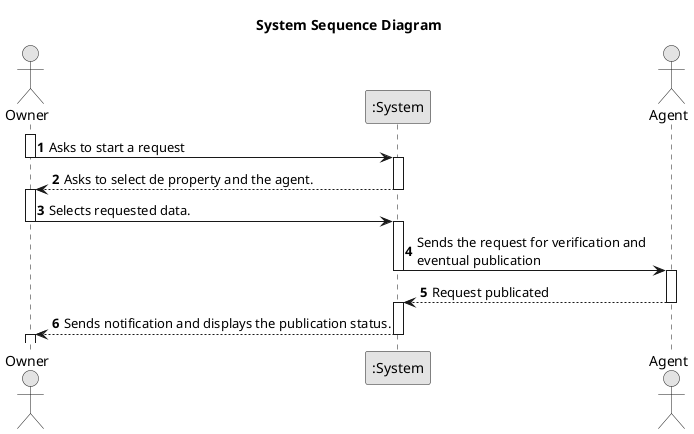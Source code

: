 @startuml
skinparam monochrome true
skinparam packageStyle rectangle
skinparam shadowing false

title System Sequence Diagram

autonumber

actor "Owner" as Owner
participant ":System" as System
actor "Agent" as Agent

activate Owner
Owner -> System : Asks to start a request
deactivate Owner
activate System

System-->Owner : Asks to select de property and the agent.
deactivate System
activate Owner

Owner -> System : Selects requested data.
deactivate Owner
activate System

System -> Agent : Sends the request for verification and \neventual publication
deactivate System
activate Agent

Agent --> System : Request publicated
deactivate Agent
activate System

System --> Owner : Sends notification and displays the publication status.
deactivate System
activate Owner




@enduml